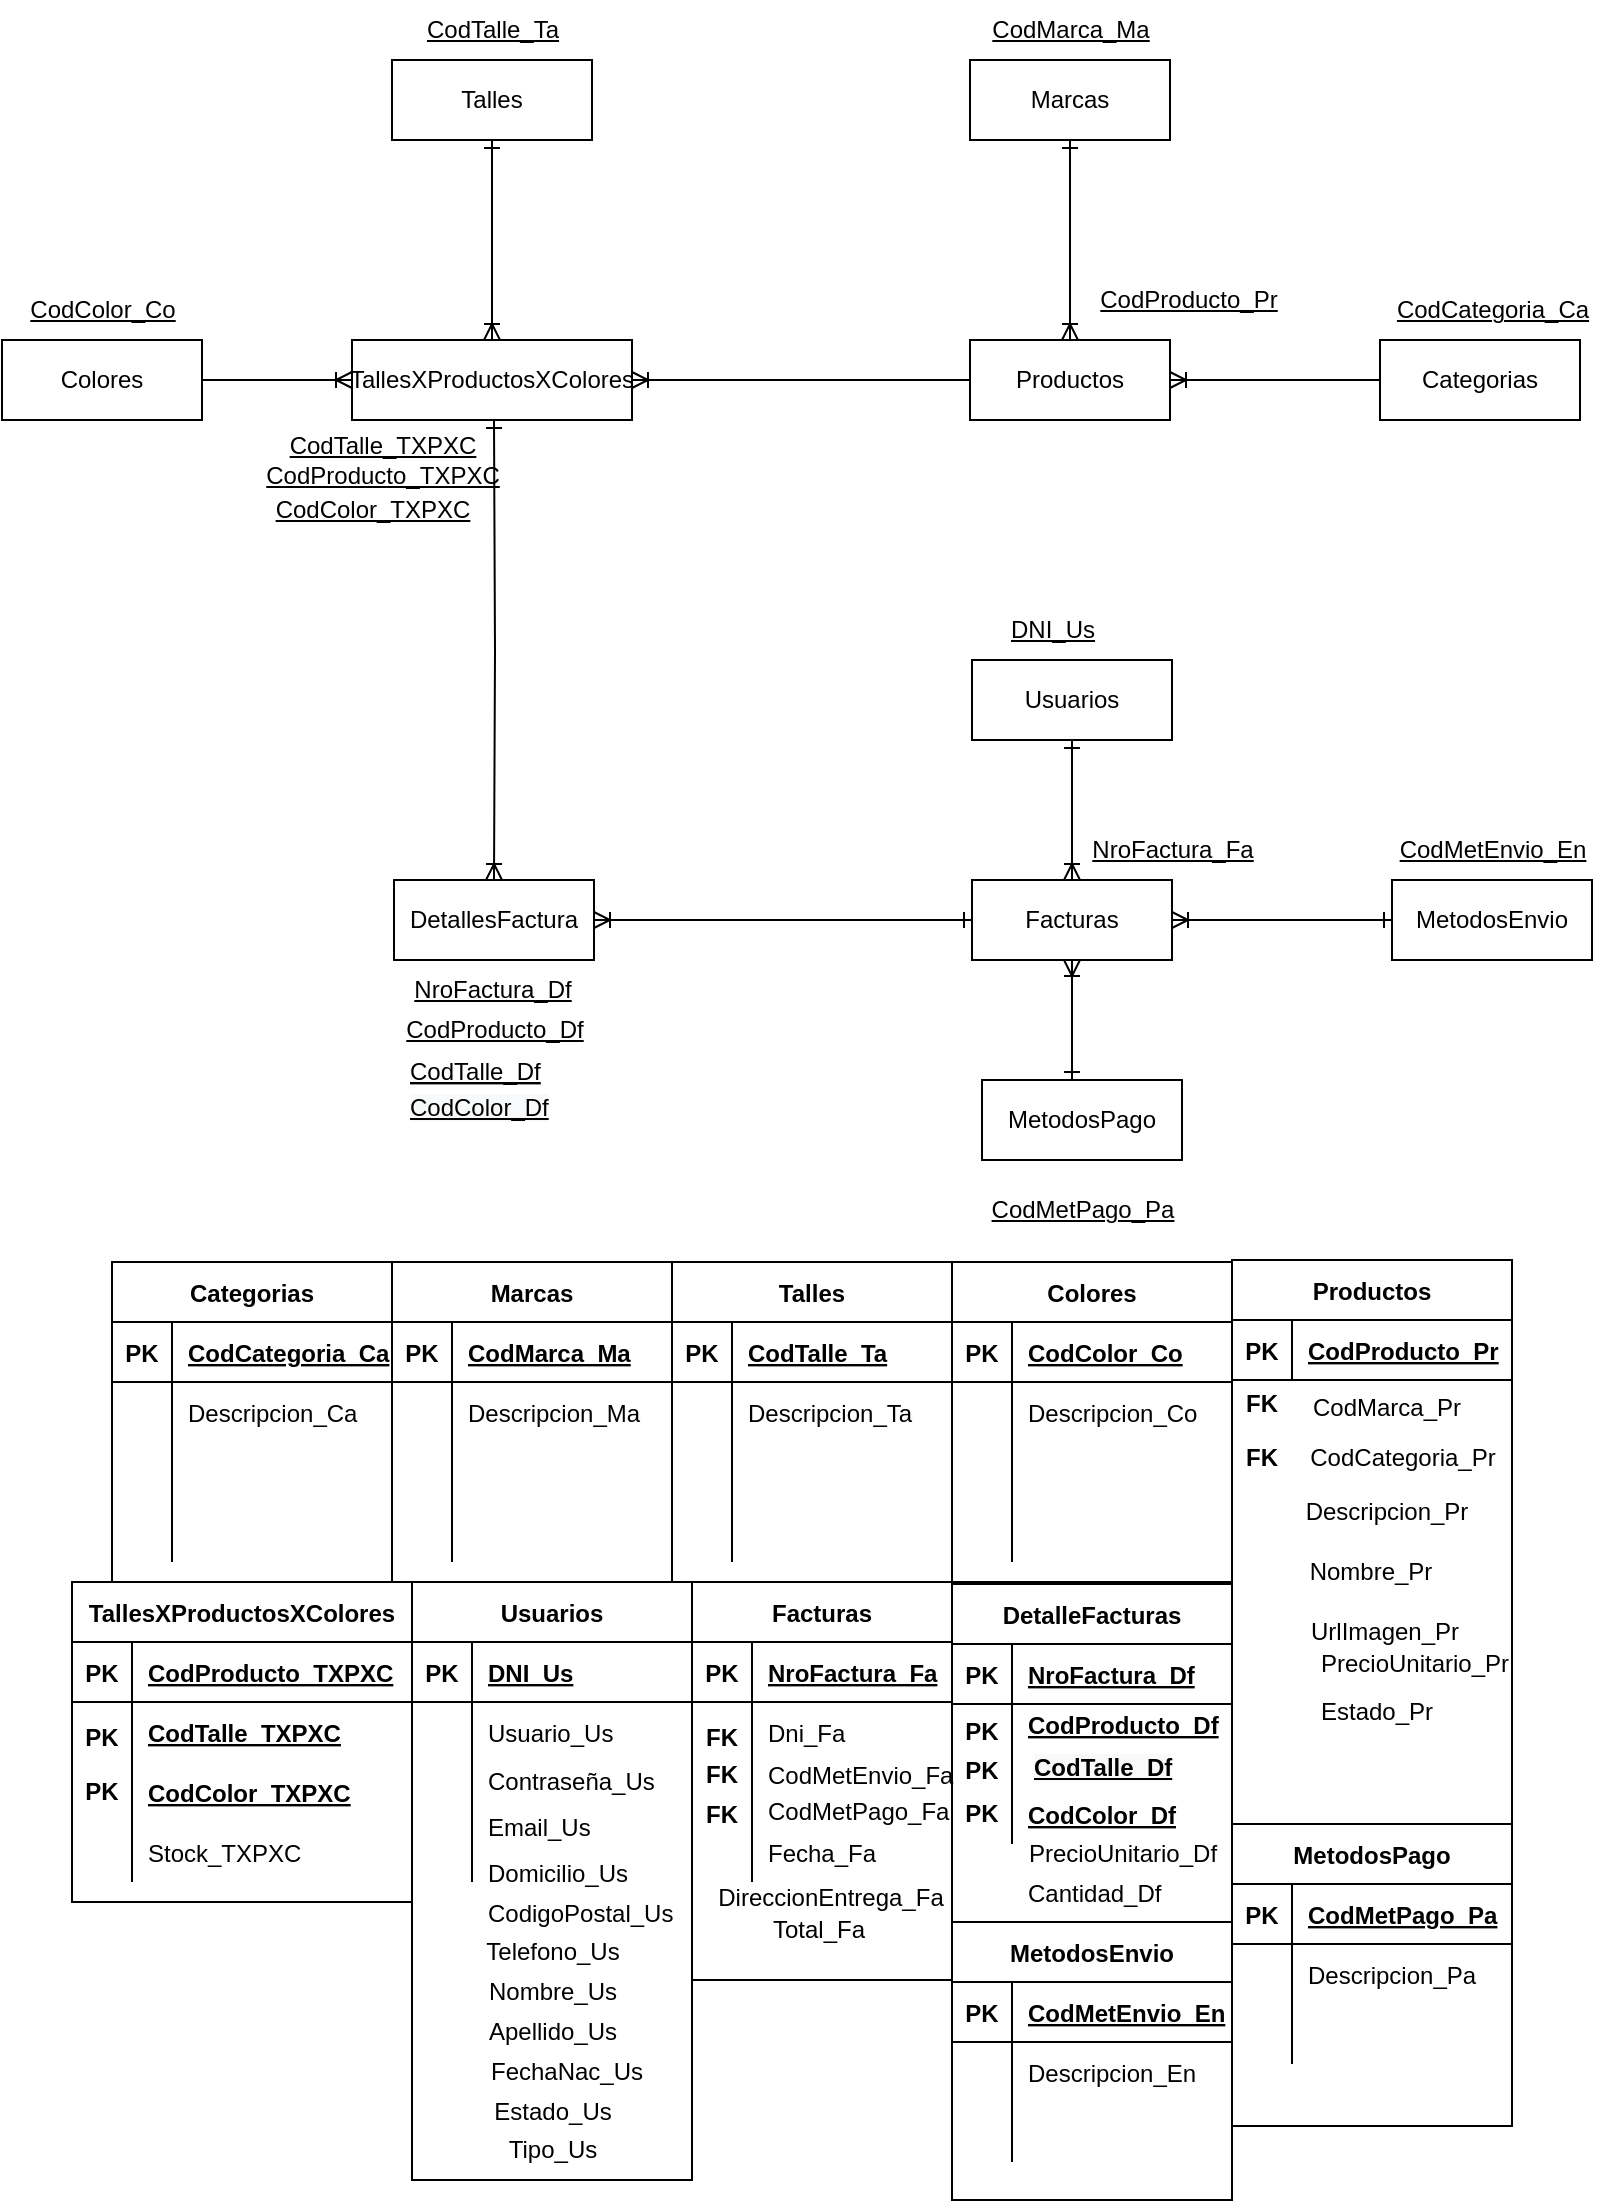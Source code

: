 <mxfile version="20.4.2" type="device"><diagram id="9aRw0olXNqKJL2-WnioE" name="Página-1"><mxGraphModel dx="1422" dy="705" grid="1" gridSize="10" guides="1" tooltips="1" connect="1" arrows="1" fold="1" page="1" pageScale="1" pageWidth="827" pageHeight="1169" math="0" shadow="0"><root><mxCell id="0"/><mxCell id="1" parent="0"/><mxCell id="9SaXYymPkDFzhNjMFDme-1" value="DetallesFactura" style="whiteSpace=wrap;html=1;align=center;" parent="1" vertex="1"><mxGeometry x="216" y="500" width="100" height="40" as="geometry"/></mxCell><mxCell id="9SaXYymPkDFzhNjMFDme-10" style="edgeStyle=orthogonalEdgeStyle;rounded=0;orthogonalLoop=1;jettySize=auto;html=1;entryX=0.5;entryY=0;entryDx=0;entryDy=0;startArrow=ERone;startFill=0;endArrow=ERoneToMany;endFill=0;" parent="1" target="9SaXYymPkDFzhNjMFDme-1" edge="1"><mxGeometry relative="1" as="geometry"><mxPoint x="266" y="270" as="sourcePoint"/></mxGeometry></mxCell><mxCell id="9SaXYymPkDFzhNjMFDme-9" style="edgeStyle=orthogonalEdgeStyle;rounded=0;orthogonalLoop=1;jettySize=auto;html=1;entryX=1;entryY=0.5;entryDx=0;entryDy=0;endArrow=ERoneToMany;endFill=0;startArrow=ERone;startFill=0;" parent="1" source="9SaXYymPkDFzhNjMFDme-4" target="9SaXYymPkDFzhNjMFDme-1" edge="1"><mxGeometry relative="1" as="geometry"/></mxCell><mxCell id="9SaXYymPkDFzhNjMFDme-4" value="Facturas" style="whiteSpace=wrap;html=1;align=center;" parent="1" vertex="1"><mxGeometry x="505" y="500" width="100" height="40" as="geometry"/></mxCell><mxCell id="9SaXYymPkDFzhNjMFDme-16" style="edgeStyle=orthogonalEdgeStyle;rounded=0;orthogonalLoop=1;jettySize=auto;html=1;startArrow=ERone;startFill=0;endArrow=ERoneToMany;endFill=0;" parent="1" source="9SaXYymPkDFzhNjMFDme-6" edge="1"><mxGeometry relative="1" as="geometry"><mxPoint x="555" y="540" as="targetPoint"/><Array as="points"><mxPoint x="555" y="540"/></Array></mxGeometry></mxCell><mxCell id="9SaXYymPkDFzhNjMFDme-6" value="MetodosPago" style="whiteSpace=wrap;html=1;align=center;" parent="1" vertex="1"><mxGeometry x="510" y="600" width="100" height="40" as="geometry"/></mxCell><mxCell id="9SaXYymPkDFzhNjMFDme-17" style="edgeStyle=orthogonalEdgeStyle;rounded=0;orthogonalLoop=1;jettySize=auto;html=1;entryX=1;entryY=0.5;entryDx=0;entryDy=0;startArrow=ERone;startFill=0;endArrow=ERoneToMany;endFill=0;" parent="1" source="9SaXYymPkDFzhNjMFDme-7" target="9SaXYymPkDFzhNjMFDme-4" edge="1"><mxGeometry relative="1" as="geometry"/></mxCell><mxCell id="9SaXYymPkDFzhNjMFDme-7" value="MetodosEnvio" style="whiteSpace=wrap;html=1;align=center;" parent="1" vertex="1"><mxGeometry x="715" y="500" width="100" height="40" as="geometry"/></mxCell><mxCell id="9SaXYymPkDFzhNjMFDme-15" style="edgeStyle=orthogonalEdgeStyle;rounded=0;orthogonalLoop=1;jettySize=auto;html=1;entryX=0.5;entryY=0;entryDx=0;entryDy=0;startArrow=ERone;startFill=0;endArrow=ERoneToMany;endFill=0;" parent="1" source="9SaXYymPkDFzhNjMFDme-14" target="9SaXYymPkDFzhNjMFDme-4" edge="1"><mxGeometry relative="1" as="geometry"/></mxCell><mxCell id="9SaXYymPkDFzhNjMFDme-14" value="Usuarios" style="whiteSpace=wrap;html=1;align=center;" parent="1" vertex="1"><mxGeometry x="505" y="390" width="100" height="40" as="geometry"/></mxCell><mxCell id="-INud8nP4RmJ8GlEk6pO-1" value="DNI_Us" style="text;html=1;align=center;verticalAlign=middle;resizable=0;points=[];autosize=1;strokeColor=none;fillColor=none;fontStyle=4" parent="1" vertex="1"><mxGeometry x="510" y="360" width="70" height="30" as="geometry"/></mxCell><mxCell id="-INud8nP4RmJ8GlEk6pO-7" value="CodMetEnvio_En" style="text;html=1;align=center;verticalAlign=middle;resizable=0;points=[];autosize=1;strokeColor=none;fillColor=none;fontStyle=4" parent="1" vertex="1"><mxGeometry x="705" y="470" width="120" height="30" as="geometry"/></mxCell><mxCell id="-INud8nP4RmJ8GlEk6pO-8" value="CodMetPago_Pa" style="text;html=1;align=center;verticalAlign=middle;resizable=0;points=[];autosize=1;strokeColor=none;fillColor=none;fontStyle=4" parent="1" vertex="1"><mxGeometry x="505" y="650" width="110" height="30" as="geometry"/></mxCell><mxCell id="-INud8nP4RmJ8GlEk6pO-10" value="NroFactura_Fa" style="text;html=1;align=center;verticalAlign=middle;resizable=0;points=[];autosize=1;strokeColor=none;fillColor=none;fontStyle=4" parent="1" vertex="1"><mxGeometry x="555" y="470" width="100" height="30" as="geometry"/></mxCell><mxCell id="-INud8nP4RmJ8GlEk6pO-11" value="CodProducto_Df" style="text;html=1;align=center;verticalAlign=middle;resizable=0;points=[];autosize=1;strokeColor=none;fillColor=none;fontStyle=4" parent="1" vertex="1"><mxGeometry x="211" y="560" width="110" height="30" as="geometry"/></mxCell><mxCell id="-INud8nP4RmJ8GlEk6pO-12" value="NroFactura_Df" style="text;html=1;align=center;verticalAlign=middle;resizable=0;points=[];autosize=1;strokeColor=none;fillColor=none;fontStyle=4" parent="1" vertex="1"><mxGeometry x="215" y="540" width="100" height="30" as="geometry"/></mxCell><mxCell id="Vg3kMTXnUyNZQT8pGpR8-16" style="edgeStyle=orthogonalEdgeStyle;rounded=0;orthogonalLoop=1;jettySize=auto;html=1;startArrow=ERone;startFill=0;endArrow=ERoneToMany;endFill=0;" parent="1" source="Vg3kMTXnUyNZQT8pGpR8-2" target="Vg3kMTXnUyNZQT8pGpR8-5" edge="1"><mxGeometry relative="1" as="geometry"/></mxCell><mxCell id="Vg3kMTXnUyNZQT8pGpR8-2" value="Talles" style="whiteSpace=wrap;html=1;align=center;" parent="1" vertex="1"><mxGeometry x="215" y="90" width="100" height="40" as="geometry"/></mxCell><mxCell id="Vg3kMTXnUyNZQT8pGpR8-5" value="TallesXProductosXColores" style="whiteSpace=wrap;html=1;align=center;" parent="1" vertex="1"><mxGeometry x="195" y="230" width="140" height="40" as="geometry"/></mxCell><mxCell id="9VzTPIwPsj8LScwlK-TA-13" style="edgeStyle=orthogonalEdgeStyle;rounded=0;orthogonalLoop=1;jettySize=auto;html=1;entryX=0;entryY=0.5;entryDx=0;entryDy=0;endArrow=ERoneToMany;endFill=0;" parent="1" source="Vg3kMTXnUyNZQT8pGpR8-6" target="Vg3kMTXnUyNZQT8pGpR8-5" edge="1"><mxGeometry relative="1" as="geometry"/></mxCell><mxCell id="Vg3kMTXnUyNZQT8pGpR8-6" value="Colores" style="whiteSpace=wrap;html=1;align=center;" parent="1" vertex="1"><mxGeometry x="20" y="230" width="100" height="40" as="geometry"/></mxCell><mxCell id="Vg3kMTXnUyNZQT8pGpR8-10" value="CodTalle_Ta" style="text;html=1;align=center;verticalAlign=middle;resizable=0;points=[];autosize=1;strokeColor=none;fillColor=none;fontStyle=4" parent="1" vertex="1"><mxGeometry x="220" y="60" width="90" height="30" as="geometry"/></mxCell><mxCell id="Vg3kMTXnUyNZQT8pGpR8-13" value="CodColor_Co" style="text;html=1;align=center;verticalAlign=middle;resizable=0;points=[];autosize=1;strokeColor=none;fillColor=none;fontStyle=4" parent="1" vertex="1"><mxGeometry x="20" y="200" width="100" height="30" as="geometry"/></mxCell><mxCell id="Vg3kMTXnUyNZQT8pGpR8-14" value="CodTalle_TXPXC&lt;br&gt;CodProducto_TXPXC" style="text;html=1;align=center;verticalAlign=middle;resizable=0;points=[];autosize=1;strokeColor=none;fillColor=none;fontStyle=4" parent="1" vertex="1"><mxGeometry x="140" y="270" width="140" height="40" as="geometry"/></mxCell><mxCell id="Vg3kMTXnUyNZQT8pGpR8-15" value="CodColor_TXPXC" style="text;html=1;align=center;verticalAlign=middle;resizable=0;points=[];autosize=1;strokeColor=none;fillColor=none;fontStyle=4" parent="1" vertex="1"><mxGeometry x="145" y="300" width="120" height="30" as="geometry"/></mxCell><mxCell id="Vg3kMTXnUyNZQT8pGpR8-17" value="Categorias" style="shape=table;startSize=30;container=1;collapsible=1;childLayout=tableLayout;fixedRows=1;rowLines=0;fontStyle=1;align=center;resizeLast=1;" parent="1" vertex="1"><mxGeometry x="75" y="691" width="140" height="160" as="geometry"/></mxCell><mxCell id="Vg3kMTXnUyNZQT8pGpR8-18" value="" style="shape=tableRow;horizontal=0;startSize=0;swimlaneHead=0;swimlaneBody=0;fillColor=none;collapsible=0;dropTarget=0;points=[[0,0.5],[1,0.5]];portConstraint=eastwest;top=0;left=0;right=0;bottom=1;" parent="Vg3kMTXnUyNZQT8pGpR8-17" vertex="1"><mxGeometry y="30" width="140" height="30" as="geometry"/></mxCell><mxCell id="Vg3kMTXnUyNZQT8pGpR8-19" value="PK" style="shape=partialRectangle;connectable=0;fillColor=none;top=0;left=0;bottom=0;right=0;fontStyle=1;overflow=hidden;" parent="Vg3kMTXnUyNZQT8pGpR8-18" vertex="1"><mxGeometry width="30" height="30" as="geometry"><mxRectangle width="30" height="30" as="alternateBounds"/></mxGeometry></mxCell><mxCell id="Vg3kMTXnUyNZQT8pGpR8-20" value="CodCategoria_Ca" style="shape=partialRectangle;connectable=0;fillColor=none;top=0;left=0;bottom=0;right=0;align=left;spacingLeft=6;fontStyle=5;overflow=hidden;" parent="Vg3kMTXnUyNZQT8pGpR8-18" vertex="1"><mxGeometry x="30" width="110" height="30" as="geometry"><mxRectangle width="110" height="30" as="alternateBounds"/></mxGeometry></mxCell><mxCell id="Vg3kMTXnUyNZQT8pGpR8-21" value="" style="shape=tableRow;horizontal=0;startSize=0;swimlaneHead=0;swimlaneBody=0;fillColor=none;collapsible=0;dropTarget=0;points=[[0,0.5],[1,0.5]];portConstraint=eastwest;top=0;left=0;right=0;bottom=0;" parent="Vg3kMTXnUyNZQT8pGpR8-17" vertex="1"><mxGeometry y="60" width="140" height="30" as="geometry"/></mxCell><mxCell id="Vg3kMTXnUyNZQT8pGpR8-22" value="" style="shape=partialRectangle;connectable=0;fillColor=none;top=0;left=0;bottom=0;right=0;editable=1;overflow=hidden;" parent="Vg3kMTXnUyNZQT8pGpR8-21" vertex="1"><mxGeometry width="30" height="30" as="geometry"><mxRectangle width="30" height="30" as="alternateBounds"/></mxGeometry></mxCell><mxCell id="Vg3kMTXnUyNZQT8pGpR8-23" value="Descripcion_Ca" style="shape=partialRectangle;connectable=0;fillColor=none;top=0;left=0;bottom=0;right=0;align=left;spacingLeft=6;overflow=hidden;" parent="Vg3kMTXnUyNZQT8pGpR8-21" vertex="1"><mxGeometry x="30" width="110" height="30" as="geometry"><mxRectangle width="110" height="30" as="alternateBounds"/></mxGeometry></mxCell><mxCell id="Vg3kMTXnUyNZQT8pGpR8-24" value="" style="shape=tableRow;horizontal=0;startSize=0;swimlaneHead=0;swimlaneBody=0;fillColor=none;collapsible=0;dropTarget=0;points=[[0,0.5],[1,0.5]];portConstraint=eastwest;top=0;left=0;right=0;bottom=0;" parent="Vg3kMTXnUyNZQT8pGpR8-17" vertex="1"><mxGeometry y="90" width="140" height="30" as="geometry"/></mxCell><mxCell id="Vg3kMTXnUyNZQT8pGpR8-25" value="" style="shape=partialRectangle;connectable=0;fillColor=none;top=0;left=0;bottom=0;right=0;editable=1;overflow=hidden;" parent="Vg3kMTXnUyNZQT8pGpR8-24" vertex="1"><mxGeometry width="30" height="30" as="geometry"><mxRectangle width="30" height="30" as="alternateBounds"/></mxGeometry></mxCell><mxCell id="Vg3kMTXnUyNZQT8pGpR8-26" value="" style="shape=partialRectangle;connectable=0;fillColor=none;top=0;left=0;bottom=0;right=0;align=left;spacingLeft=6;overflow=hidden;" parent="Vg3kMTXnUyNZQT8pGpR8-24" vertex="1"><mxGeometry x="30" width="110" height="30" as="geometry"><mxRectangle width="110" height="30" as="alternateBounds"/></mxGeometry></mxCell><mxCell id="Vg3kMTXnUyNZQT8pGpR8-27" value="" style="shape=tableRow;horizontal=0;startSize=0;swimlaneHead=0;swimlaneBody=0;fillColor=none;collapsible=0;dropTarget=0;points=[[0,0.5],[1,0.5]];portConstraint=eastwest;top=0;left=0;right=0;bottom=0;" parent="Vg3kMTXnUyNZQT8pGpR8-17" vertex="1"><mxGeometry y="120" width="140" height="30" as="geometry"/></mxCell><mxCell id="Vg3kMTXnUyNZQT8pGpR8-28" value="" style="shape=partialRectangle;connectable=0;fillColor=none;top=0;left=0;bottom=0;right=0;editable=1;overflow=hidden;" parent="Vg3kMTXnUyNZQT8pGpR8-27" vertex="1"><mxGeometry width="30" height="30" as="geometry"><mxRectangle width="30" height="30" as="alternateBounds"/></mxGeometry></mxCell><mxCell id="Vg3kMTXnUyNZQT8pGpR8-29" value="" style="shape=partialRectangle;connectable=0;fillColor=none;top=0;left=0;bottom=0;right=0;align=left;spacingLeft=6;overflow=hidden;" parent="Vg3kMTXnUyNZQT8pGpR8-27" vertex="1"><mxGeometry x="30" width="110" height="30" as="geometry"><mxRectangle width="110" height="30" as="alternateBounds"/></mxGeometry></mxCell><mxCell id="Vg3kMTXnUyNZQT8pGpR8-30" value="Marcas" style="shape=table;startSize=30;container=1;collapsible=1;childLayout=tableLayout;fixedRows=1;rowLines=0;fontStyle=1;align=center;resizeLast=1;" parent="1" vertex="1"><mxGeometry x="215" y="691" width="140" height="160" as="geometry"/></mxCell><mxCell id="Vg3kMTXnUyNZQT8pGpR8-31" value="" style="shape=tableRow;horizontal=0;startSize=0;swimlaneHead=0;swimlaneBody=0;fillColor=none;collapsible=0;dropTarget=0;points=[[0,0.5],[1,0.5]];portConstraint=eastwest;top=0;left=0;right=0;bottom=1;" parent="Vg3kMTXnUyNZQT8pGpR8-30" vertex="1"><mxGeometry y="30" width="140" height="30" as="geometry"/></mxCell><mxCell id="Vg3kMTXnUyNZQT8pGpR8-32" value="PK" style="shape=partialRectangle;connectable=0;fillColor=none;top=0;left=0;bottom=0;right=0;fontStyle=1;overflow=hidden;" parent="Vg3kMTXnUyNZQT8pGpR8-31" vertex="1"><mxGeometry width="30" height="30" as="geometry"><mxRectangle width="30" height="30" as="alternateBounds"/></mxGeometry></mxCell><mxCell id="Vg3kMTXnUyNZQT8pGpR8-33" value="CodMarca_Ma" style="shape=partialRectangle;connectable=0;fillColor=none;top=0;left=0;bottom=0;right=0;align=left;spacingLeft=6;fontStyle=5;overflow=hidden;" parent="Vg3kMTXnUyNZQT8pGpR8-31" vertex="1"><mxGeometry x="30" width="110" height="30" as="geometry"><mxRectangle width="110" height="30" as="alternateBounds"/></mxGeometry></mxCell><mxCell id="Vg3kMTXnUyNZQT8pGpR8-34" value="" style="shape=tableRow;horizontal=0;startSize=0;swimlaneHead=0;swimlaneBody=0;fillColor=none;collapsible=0;dropTarget=0;points=[[0,0.5],[1,0.5]];portConstraint=eastwest;top=0;left=0;right=0;bottom=0;" parent="Vg3kMTXnUyNZQT8pGpR8-30" vertex="1"><mxGeometry y="60" width="140" height="30" as="geometry"/></mxCell><mxCell id="Vg3kMTXnUyNZQT8pGpR8-35" value="" style="shape=partialRectangle;connectable=0;fillColor=none;top=0;left=0;bottom=0;right=0;editable=1;overflow=hidden;" parent="Vg3kMTXnUyNZQT8pGpR8-34" vertex="1"><mxGeometry width="30" height="30" as="geometry"><mxRectangle width="30" height="30" as="alternateBounds"/></mxGeometry></mxCell><mxCell id="Vg3kMTXnUyNZQT8pGpR8-36" value="Descripcion_Ma" style="shape=partialRectangle;connectable=0;fillColor=none;top=0;left=0;bottom=0;right=0;align=left;spacingLeft=6;overflow=hidden;" parent="Vg3kMTXnUyNZQT8pGpR8-34" vertex="1"><mxGeometry x="30" width="110" height="30" as="geometry"><mxRectangle width="110" height="30" as="alternateBounds"/></mxGeometry></mxCell><mxCell id="Vg3kMTXnUyNZQT8pGpR8-37" value="" style="shape=tableRow;horizontal=0;startSize=0;swimlaneHead=0;swimlaneBody=0;fillColor=none;collapsible=0;dropTarget=0;points=[[0,0.5],[1,0.5]];portConstraint=eastwest;top=0;left=0;right=0;bottom=0;" parent="Vg3kMTXnUyNZQT8pGpR8-30" vertex="1"><mxGeometry y="90" width="140" height="30" as="geometry"/></mxCell><mxCell id="Vg3kMTXnUyNZQT8pGpR8-38" value="" style="shape=partialRectangle;connectable=0;fillColor=none;top=0;left=0;bottom=0;right=0;editable=1;overflow=hidden;" parent="Vg3kMTXnUyNZQT8pGpR8-37" vertex="1"><mxGeometry width="30" height="30" as="geometry"><mxRectangle width="30" height="30" as="alternateBounds"/></mxGeometry></mxCell><mxCell id="Vg3kMTXnUyNZQT8pGpR8-39" value="" style="shape=partialRectangle;connectable=0;fillColor=none;top=0;left=0;bottom=0;right=0;align=left;spacingLeft=6;overflow=hidden;" parent="Vg3kMTXnUyNZQT8pGpR8-37" vertex="1"><mxGeometry x="30" width="110" height="30" as="geometry"><mxRectangle width="110" height="30" as="alternateBounds"/></mxGeometry></mxCell><mxCell id="Vg3kMTXnUyNZQT8pGpR8-40" value="" style="shape=tableRow;horizontal=0;startSize=0;swimlaneHead=0;swimlaneBody=0;fillColor=none;collapsible=0;dropTarget=0;points=[[0,0.5],[1,0.5]];portConstraint=eastwest;top=0;left=0;right=0;bottom=0;" parent="Vg3kMTXnUyNZQT8pGpR8-30" vertex="1"><mxGeometry y="120" width="140" height="30" as="geometry"/></mxCell><mxCell id="Vg3kMTXnUyNZQT8pGpR8-41" value="" style="shape=partialRectangle;connectable=0;fillColor=none;top=0;left=0;bottom=0;right=0;editable=1;overflow=hidden;" parent="Vg3kMTXnUyNZQT8pGpR8-40" vertex="1"><mxGeometry width="30" height="30" as="geometry"><mxRectangle width="30" height="30" as="alternateBounds"/></mxGeometry></mxCell><mxCell id="Vg3kMTXnUyNZQT8pGpR8-42" value="" style="shape=partialRectangle;connectable=0;fillColor=none;top=0;left=0;bottom=0;right=0;align=left;spacingLeft=6;overflow=hidden;" parent="Vg3kMTXnUyNZQT8pGpR8-40" vertex="1"><mxGeometry x="30" width="110" height="30" as="geometry"><mxRectangle width="110" height="30" as="alternateBounds"/></mxGeometry></mxCell><mxCell id="Vg3kMTXnUyNZQT8pGpR8-43" value="Productos" style="shape=table;startSize=30;container=1;collapsible=1;childLayout=tableLayout;fixedRows=1;rowLines=0;fontStyle=1;align=center;resizeLast=1;" parent="1" vertex="1"><mxGeometry x="635" y="690" width="140" height="282" as="geometry"/></mxCell><mxCell id="Vg3kMTXnUyNZQT8pGpR8-44" value="" style="shape=tableRow;horizontal=0;startSize=0;swimlaneHead=0;swimlaneBody=0;fillColor=none;collapsible=0;dropTarget=0;points=[[0,0.5],[1,0.5]];portConstraint=eastwest;top=0;left=0;right=0;bottom=1;" parent="Vg3kMTXnUyNZQT8pGpR8-43" vertex="1"><mxGeometry y="30" width="140" height="30" as="geometry"/></mxCell><mxCell id="Vg3kMTXnUyNZQT8pGpR8-45" value="PK" style="shape=partialRectangle;connectable=0;fillColor=none;top=0;left=0;bottom=0;right=0;fontStyle=1;overflow=hidden;" parent="Vg3kMTXnUyNZQT8pGpR8-44" vertex="1"><mxGeometry width="30" height="30" as="geometry"><mxRectangle width="30" height="30" as="alternateBounds"/></mxGeometry></mxCell><mxCell id="Vg3kMTXnUyNZQT8pGpR8-46" value="CodProducto_Pr" style="shape=partialRectangle;connectable=0;fillColor=none;top=0;left=0;bottom=0;right=0;align=left;spacingLeft=6;fontStyle=5;overflow=hidden;" parent="Vg3kMTXnUyNZQT8pGpR8-44" vertex="1"><mxGeometry x="30" width="110" height="30" as="geometry"><mxRectangle width="110" height="30" as="alternateBounds"/></mxGeometry></mxCell><mxCell id="Vg3kMTXnUyNZQT8pGpR8-56" value="Talles" style="shape=table;startSize=30;container=1;collapsible=1;childLayout=tableLayout;fixedRows=1;rowLines=0;fontStyle=1;align=center;resizeLast=1;" parent="1" vertex="1"><mxGeometry x="355" y="691" width="140" height="160" as="geometry"/></mxCell><mxCell id="Vg3kMTXnUyNZQT8pGpR8-57" value="" style="shape=tableRow;horizontal=0;startSize=0;swimlaneHead=0;swimlaneBody=0;fillColor=none;collapsible=0;dropTarget=0;points=[[0,0.5],[1,0.5]];portConstraint=eastwest;top=0;left=0;right=0;bottom=1;" parent="Vg3kMTXnUyNZQT8pGpR8-56" vertex="1"><mxGeometry y="30" width="140" height="30" as="geometry"/></mxCell><mxCell id="Vg3kMTXnUyNZQT8pGpR8-58" value="PK" style="shape=partialRectangle;connectable=0;fillColor=none;top=0;left=0;bottom=0;right=0;fontStyle=1;overflow=hidden;" parent="Vg3kMTXnUyNZQT8pGpR8-57" vertex="1"><mxGeometry width="30" height="30" as="geometry"><mxRectangle width="30" height="30" as="alternateBounds"/></mxGeometry></mxCell><mxCell id="Vg3kMTXnUyNZQT8pGpR8-59" value="CodTalle_Ta" style="shape=partialRectangle;connectable=0;fillColor=none;top=0;left=0;bottom=0;right=0;align=left;spacingLeft=6;fontStyle=5;overflow=hidden;" parent="Vg3kMTXnUyNZQT8pGpR8-57" vertex="1"><mxGeometry x="30" width="110" height="30" as="geometry"><mxRectangle width="110" height="30" as="alternateBounds"/></mxGeometry></mxCell><mxCell id="Vg3kMTXnUyNZQT8pGpR8-60" value="" style="shape=tableRow;horizontal=0;startSize=0;swimlaneHead=0;swimlaneBody=0;fillColor=none;collapsible=0;dropTarget=0;points=[[0,0.5],[1,0.5]];portConstraint=eastwest;top=0;left=0;right=0;bottom=0;" parent="Vg3kMTXnUyNZQT8pGpR8-56" vertex="1"><mxGeometry y="60" width="140" height="30" as="geometry"/></mxCell><mxCell id="Vg3kMTXnUyNZQT8pGpR8-61" value="" style="shape=partialRectangle;connectable=0;fillColor=none;top=0;left=0;bottom=0;right=0;editable=1;overflow=hidden;" parent="Vg3kMTXnUyNZQT8pGpR8-60" vertex="1"><mxGeometry width="30" height="30" as="geometry"><mxRectangle width="30" height="30" as="alternateBounds"/></mxGeometry></mxCell><mxCell id="Vg3kMTXnUyNZQT8pGpR8-62" value="Descripcion_Ta" style="shape=partialRectangle;connectable=0;fillColor=none;top=0;left=0;bottom=0;right=0;align=left;spacingLeft=6;overflow=hidden;" parent="Vg3kMTXnUyNZQT8pGpR8-60" vertex="1"><mxGeometry x="30" width="110" height="30" as="geometry"><mxRectangle width="110" height="30" as="alternateBounds"/></mxGeometry></mxCell><mxCell id="Vg3kMTXnUyNZQT8pGpR8-63" value="" style="shape=tableRow;horizontal=0;startSize=0;swimlaneHead=0;swimlaneBody=0;fillColor=none;collapsible=0;dropTarget=0;points=[[0,0.5],[1,0.5]];portConstraint=eastwest;top=0;left=0;right=0;bottom=0;" parent="Vg3kMTXnUyNZQT8pGpR8-56" vertex="1"><mxGeometry y="90" width="140" height="30" as="geometry"/></mxCell><mxCell id="Vg3kMTXnUyNZQT8pGpR8-64" value="" style="shape=partialRectangle;connectable=0;fillColor=none;top=0;left=0;bottom=0;right=0;editable=1;overflow=hidden;" parent="Vg3kMTXnUyNZQT8pGpR8-63" vertex="1"><mxGeometry width="30" height="30" as="geometry"><mxRectangle width="30" height="30" as="alternateBounds"/></mxGeometry></mxCell><mxCell id="Vg3kMTXnUyNZQT8pGpR8-65" value="" style="shape=partialRectangle;connectable=0;fillColor=none;top=0;left=0;bottom=0;right=0;align=left;spacingLeft=6;overflow=hidden;" parent="Vg3kMTXnUyNZQT8pGpR8-63" vertex="1"><mxGeometry x="30" width="110" height="30" as="geometry"><mxRectangle width="110" height="30" as="alternateBounds"/></mxGeometry></mxCell><mxCell id="Vg3kMTXnUyNZQT8pGpR8-66" value="" style="shape=tableRow;horizontal=0;startSize=0;swimlaneHead=0;swimlaneBody=0;fillColor=none;collapsible=0;dropTarget=0;points=[[0,0.5],[1,0.5]];portConstraint=eastwest;top=0;left=0;right=0;bottom=0;" parent="Vg3kMTXnUyNZQT8pGpR8-56" vertex="1"><mxGeometry y="120" width="140" height="30" as="geometry"/></mxCell><mxCell id="Vg3kMTXnUyNZQT8pGpR8-67" value="" style="shape=partialRectangle;connectable=0;fillColor=none;top=0;left=0;bottom=0;right=0;editable=1;overflow=hidden;" parent="Vg3kMTXnUyNZQT8pGpR8-66" vertex="1"><mxGeometry width="30" height="30" as="geometry"><mxRectangle width="30" height="30" as="alternateBounds"/></mxGeometry></mxCell><mxCell id="Vg3kMTXnUyNZQT8pGpR8-68" value="" style="shape=partialRectangle;connectable=0;fillColor=none;top=0;left=0;bottom=0;right=0;align=left;spacingLeft=6;overflow=hidden;" parent="Vg3kMTXnUyNZQT8pGpR8-66" vertex="1"><mxGeometry x="30" width="110" height="30" as="geometry"><mxRectangle width="110" height="30" as="alternateBounds"/></mxGeometry></mxCell><mxCell id="Vg3kMTXnUyNZQT8pGpR8-69" value="Colores" style="shape=table;startSize=30;container=1;collapsible=1;childLayout=tableLayout;fixedRows=1;rowLines=0;fontStyle=1;align=center;resizeLast=1;" parent="1" vertex="1"><mxGeometry x="495" y="691" width="140" height="160" as="geometry"/></mxCell><mxCell id="Vg3kMTXnUyNZQT8pGpR8-70" value="" style="shape=tableRow;horizontal=0;startSize=0;swimlaneHead=0;swimlaneBody=0;fillColor=none;collapsible=0;dropTarget=0;points=[[0,0.5],[1,0.5]];portConstraint=eastwest;top=0;left=0;right=0;bottom=1;" parent="Vg3kMTXnUyNZQT8pGpR8-69" vertex="1"><mxGeometry y="30" width="140" height="30" as="geometry"/></mxCell><mxCell id="Vg3kMTXnUyNZQT8pGpR8-71" value="PK" style="shape=partialRectangle;connectable=0;fillColor=none;top=0;left=0;bottom=0;right=0;fontStyle=1;overflow=hidden;" parent="Vg3kMTXnUyNZQT8pGpR8-70" vertex="1"><mxGeometry width="30" height="30" as="geometry"><mxRectangle width="30" height="30" as="alternateBounds"/></mxGeometry></mxCell><mxCell id="Vg3kMTXnUyNZQT8pGpR8-72" value="CodColor_Co" style="shape=partialRectangle;connectable=0;fillColor=none;top=0;left=0;bottom=0;right=0;align=left;spacingLeft=6;fontStyle=5;overflow=hidden;" parent="Vg3kMTXnUyNZQT8pGpR8-70" vertex="1"><mxGeometry x="30" width="110" height="30" as="geometry"><mxRectangle width="110" height="30" as="alternateBounds"/></mxGeometry></mxCell><mxCell id="Vg3kMTXnUyNZQT8pGpR8-73" value="" style="shape=tableRow;horizontal=0;startSize=0;swimlaneHead=0;swimlaneBody=0;fillColor=none;collapsible=0;dropTarget=0;points=[[0,0.5],[1,0.5]];portConstraint=eastwest;top=0;left=0;right=0;bottom=0;" parent="Vg3kMTXnUyNZQT8pGpR8-69" vertex="1"><mxGeometry y="60" width="140" height="30" as="geometry"/></mxCell><mxCell id="Vg3kMTXnUyNZQT8pGpR8-74" value="" style="shape=partialRectangle;connectable=0;fillColor=none;top=0;left=0;bottom=0;right=0;editable=1;overflow=hidden;" parent="Vg3kMTXnUyNZQT8pGpR8-73" vertex="1"><mxGeometry width="30" height="30" as="geometry"><mxRectangle width="30" height="30" as="alternateBounds"/></mxGeometry></mxCell><mxCell id="Vg3kMTXnUyNZQT8pGpR8-75" value="Descripcion_Co" style="shape=partialRectangle;connectable=0;fillColor=none;top=0;left=0;bottom=0;right=0;align=left;spacingLeft=6;overflow=hidden;" parent="Vg3kMTXnUyNZQT8pGpR8-73" vertex="1"><mxGeometry x="30" width="110" height="30" as="geometry"><mxRectangle width="110" height="30" as="alternateBounds"/></mxGeometry></mxCell><mxCell id="Vg3kMTXnUyNZQT8pGpR8-76" value="" style="shape=tableRow;horizontal=0;startSize=0;swimlaneHead=0;swimlaneBody=0;fillColor=none;collapsible=0;dropTarget=0;points=[[0,0.5],[1,0.5]];portConstraint=eastwest;top=0;left=0;right=0;bottom=0;" parent="Vg3kMTXnUyNZQT8pGpR8-69" vertex="1"><mxGeometry y="90" width="140" height="30" as="geometry"/></mxCell><mxCell id="Vg3kMTXnUyNZQT8pGpR8-77" value="" style="shape=partialRectangle;connectable=0;fillColor=none;top=0;left=0;bottom=0;right=0;editable=1;overflow=hidden;" parent="Vg3kMTXnUyNZQT8pGpR8-76" vertex="1"><mxGeometry width="30" height="30" as="geometry"><mxRectangle width="30" height="30" as="alternateBounds"/></mxGeometry></mxCell><mxCell id="Vg3kMTXnUyNZQT8pGpR8-78" value="" style="shape=partialRectangle;connectable=0;fillColor=none;top=0;left=0;bottom=0;right=0;align=left;spacingLeft=6;overflow=hidden;" parent="Vg3kMTXnUyNZQT8pGpR8-76" vertex="1"><mxGeometry x="30" width="110" height="30" as="geometry"><mxRectangle width="110" height="30" as="alternateBounds"/></mxGeometry></mxCell><mxCell id="Vg3kMTXnUyNZQT8pGpR8-79" value="" style="shape=tableRow;horizontal=0;startSize=0;swimlaneHead=0;swimlaneBody=0;fillColor=none;collapsible=0;dropTarget=0;points=[[0,0.5],[1,0.5]];portConstraint=eastwest;top=0;left=0;right=0;bottom=0;" parent="Vg3kMTXnUyNZQT8pGpR8-69" vertex="1"><mxGeometry y="120" width="140" height="30" as="geometry"/></mxCell><mxCell id="Vg3kMTXnUyNZQT8pGpR8-80" value="" style="shape=partialRectangle;connectable=0;fillColor=none;top=0;left=0;bottom=0;right=0;editable=1;overflow=hidden;" parent="Vg3kMTXnUyNZQT8pGpR8-79" vertex="1"><mxGeometry width="30" height="30" as="geometry"><mxRectangle width="30" height="30" as="alternateBounds"/></mxGeometry></mxCell><mxCell id="Vg3kMTXnUyNZQT8pGpR8-81" value="" style="shape=partialRectangle;connectable=0;fillColor=none;top=0;left=0;bottom=0;right=0;align=left;spacingLeft=6;overflow=hidden;" parent="Vg3kMTXnUyNZQT8pGpR8-79" vertex="1"><mxGeometry x="30" width="110" height="30" as="geometry"><mxRectangle width="110" height="30" as="alternateBounds"/></mxGeometry></mxCell><mxCell id="Vg3kMTXnUyNZQT8pGpR8-82" value="TallesXProductosXColores" style="shape=table;startSize=30;container=1;collapsible=1;childLayout=tableLayout;fixedRows=1;rowLines=0;fontStyle=1;align=center;resizeLast=1;" parent="1" vertex="1"><mxGeometry x="55" y="851" width="170" height="160" as="geometry"/></mxCell><mxCell id="Vg3kMTXnUyNZQT8pGpR8-83" value="" style="shape=tableRow;horizontal=0;startSize=0;swimlaneHead=0;swimlaneBody=0;fillColor=none;collapsible=0;dropTarget=0;points=[[0,0.5],[1,0.5]];portConstraint=eastwest;top=0;left=0;right=0;bottom=1;" parent="Vg3kMTXnUyNZQT8pGpR8-82" vertex="1"><mxGeometry y="30" width="170" height="30" as="geometry"/></mxCell><mxCell id="Vg3kMTXnUyNZQT8pGpR8-84" value="PK" style="shape=partialRectangle;connectable=0;fillColor=none;top=0;left=0;bottom=0;right=0;fontStyle=1;overflow=hidden;" parent="Vg3kMTXnUyNZQT8pGpR8-83" vertex="1"><mxGeometry width="30" height="30" as="geometry"><mxRectangle width="30" height="30" as="alternateBounds"/></mxGeometry></mxCell><mxCell id="Vg3kMTXnUyNZQT8pGpR8-85" value="CodProducto_TXPXC" style="shape=partialRectangle;connectable=0;fillColor=none;top=0;left=0;bottom=0;right=0;align=left;spacingLeft=6;fontStyle=5;overflow=hidden;" parent="Vg3kMTXnUyNZQT8pGpR8-83" vertex="1"><mxGeometry x="30" width="140" height="30" as="geometry"><mxRectangle width="140" height="30" as="alternateBounds"/></mxGeometry></mxCell><mxCell id="Vg3kMTXnUyNZQT8pGpR8-86" value="" style="shape=tableRow;horizontal=0;startSize=0;swimlaneHead=0;swimlaneBody=0;fillColor=none;collapsible=0;dropTarget=0;points=[[0,0.5],[1,0.5]];portConstraint=eastwest;top=0;left=0;right=0;bottom=0;" parent="Vg3kMTXnUyNZQT8pGpR8-82" vertex="1"><mxGeometry y="60" width="170" height="30" as="geometry"/></mxCell><mxCell id="Vg3kMTXnUyNZQT8pGpR8-87" value="" style="shape=partialRectangle;connectable=0;fillColor=none;top=0;left=0;bottom=0;right=0;editable=1;overflow=hidden;" parent="Vg3kMTXnUyNZQT8pGpR8-86" vertex="1"><mxGeometry width="30" height="30" as="geometry"><mxRectangle width="30" height="30" as="alternateBounds"/></mxGeometry></mxCell><mxCell id="Vg3kMTXnUyNZQT8pGpR8-88" value="CodTalle_TXPXC" style="shape=partialRectangle;connectable=0;fillColor=none;top=0;left=0;bottom=0;right=0;align=left;spacingLeft=6;overflow=hidden;fontStyle=5" parent="Vg3kMTXnUyNZQT8pGpR8-86" vertex="1"><mxGeometry x="30" width="140" height="30" as="geometry"><mxRectangle width="140" height="30" as="alternateBounds"/></mxGeometry></mxCell><mxCell id="Vg3kMTXnUyNZQT8pGpR8-89" value="" style="shape=tableRow;horizontal=0;startSize=0;swimlaneHead=0;swimlaneBody=0;fillColor=none;collapsible=0;dropTarget=0;points=[[0,0.5],[1,0.5]];portConstraint=eastwest;top=0;left=0;right=0;bottom=0;" parent="Vg3kMTXnUyNZQT8pGpR8-82" vertex="1"><mxGeometry y="90" width="170" height="30" as="geometry"/></mxCell><mxCell id="Vg3kMTXnUyNZQT8pGpR8-90" value="" style="shape=partialRectangle;connectable=0;fillColor=none;top=0;left=0;bottom=0;right=0;editable=1;overflow=hidden;" parent="Vg3kMTXnUyNZQT8pGpR8-89" vertex="1"><mxGeometry width="30" height="30" as="geometry"><mxRectangle width="30" height="30" as="alternateBounds"/></mxGeometry></mxCell><mxCell id="Vg3kMTXnUyNZQT8pGpR8-91" value="CodColor_TXPXC" style="shape=partialRectangle;connectable=0;fillColor=none;top=0;left=0;bottom=0;right=0;align=left;spacingLeft=6;overflow=hidden;fontStyle=5" parent="Vg3kMTXnUyNZQT8pGpR8-89" vertex="1"><mxGeometry x="30" width="140" height="30" as="geometry"><mxRectangle width="140" height="30" as="alternateBounds"/></mxGeometry></mxCell><mxCell id="Vg3kMTXnUyNZQT8pGpR8-92" value="" style="shape=tableRow;horizontal=0;startSize=0;swimlaneHead=0;swimlaneBody=0;fillColor=none;collapsible=0;dropTarget=0;points=[[0,0.5],[1,0.5]];portConstraint=eastwest;top=0;left=0;right=0;bottom=0;" parent="Vg3kMTXnUyNZQT8pGpR8-82" vertex="1"><mxGeometry y="120" width="170" height="30" as="geometry"/></mxCell><mxCell id="Vg3kMTXnUyNZQT8pGpR8-93" value="" style="shape=partialRectangle;connectable=0;fillColor=none;top=0;left=0;bottom=0;right=0;editable=1;overflow=hidden;" parent="Vg3kMTXnUyNZQT8pGpR8-92" vertex="1"><mxGeometry width="30" height="30" as="geometry"><mxRectangle width="30" height="30" as="alternateBounds"/></mxGeometry></mxCell><mxCell id="Vg3kMTXnUyNZQT8pGpR8-94" value="Stock_TXPXC" style="shape=partialRectangle;connectable=0;fillColor=none;top=0;left=0;bottom=0;right=0;align=left;spacingLeft=6;overflow=hidden;" parent="Vg3kMTXnUyNZQT8pGpR8-92" vertex="1"><mxGeometry x="30" width="140" height="30" as="geometry"><mxRectangle width="140" height="30" as="alternateBounds"/></mxGeometry></mxCell><mxCell id="Vg3kMTXnUyNZQT8pGpR8-95" value="Usuarios" style="shape=table;startSize=30;container=1;collapsible=1;childLayout=tableLayout;fixedRows=1;rowLines=0;fontStyle=1;align=center;resizeLast=1;" parent="1" vertex="1"><mxGeometry x="225" y="851" width="140" height="299" as="geometry"><mxRectangle x="150" y="850" width="90" height="30" as="alternateBounds"/></mxGeometry></mxCell><mxCell id="Vg3kMTXnUyNZQT8pGpR8-96" value="" style="shape=tableRow;horizontal=0;startSize=0;swimlaneHead=0;swimlaneBody=0;fillColor=none;collapsible=0;dropTarget=0;points=[[0,0.5],[1,0.5]];portConstraint=eastwest;top=0;left=0;right=0;bottom=1;" parent="Vg3kMTXnUyNZQT8pGpR8-95" vertex="1"><mxGeometry y="30" width="140" height="30" as="geometry"/></mxCell><mxCell id="Vg3kMTXnUyNZQT8pGpR8-97" value="PK" style="shape=partialRectangle;connectable=0;fillColor=none;top=0;left=0;bottom=0;right=0;fontStyle=1;overflow=hidden;" parent="Vg3kMTXnUyNZQT8pGpR8-96" vertex="1"><mxGeometry width="30" height="30" as="geometry"><mxRectangle width="30" height="30" as="alternateBounds"/></mxGeometry></mxCell><mxCell id="Vg3kMTXnUyNZQT8pGpR8-98" value="DNI_Us" style="shape=partialRectangle;connectable=0;fillColor=none;top=0;left=0;bottom=0;right=0;align=left;spacingLeft=6;fontStyle=5;overflow=hidden;" parent="Vg3kMTXnUyNZQT8pGpR8-96" vertex="1"><mxGeometry x="30" width="110" height="30" as="geometry"><mxRectangle width="110" height="30" as="alternateBounds"/></mxGeometry></mxCell><mxCell id="Vg3kMTXnUyNZQT8pGpR8-99" value="" style="shape=tableRow;horizontal=0;startSize=0;swimlaneHead=0;swimlaneBody=0;fillColor=none;collapsible=0;dropTarget=0;points=[[0,0.5],[1,0.5]];portConstraint=eastwest;top=0;left=0;right=0;bottom=0;" parent="Vg3kMTXnUyNZQT8pGpR8-95" vertex="1"><mxGeometry y="60" width="140" height="30" as="geometry"/></mxCell><mxCell id="Vg3kMTXnUyNZQT8pGpR8-100" value="" style="shape=partialRectangle;connectable=0;fillColor=none;top=0;left=0;bottom=0;right=0;editable=1;overflow=hidden;" parent="Vg3kMTXnUyNZQT8pGpR8-99" vertex="1"><mxGeometry width="30" height="30" as="geometry"><mxRectangle width="30" height="30" as="alternateBounds"/></mxGeometry></mxCell><mxCell id="Vg3kMTXnUyNZQT8pGpR8-101" value="Usuario_Us" style="shape=partialRectangle;connectable=0;fillColor=none;top=0;left=0;bottom=0;right=0;align=left;spacingLeft=6;overflow=hidden;" parent="Vg3kMTXnUyNZQT8pGpR8-99" vertex="1"><mxGeometry x="30" width="110" height="30" as="geometry"><mxRectangle width="110" height="30" as="alternateBounds"/></mxGeometry></mxCell><mxCell id="Vg3kMTXnUyNZQT8pGpR8-102" value="" style="shape=tableRow;horizontal=0;startSize=0;swimlaneHead=0;swimlaneBody=0;fillColor=none;collapsible=0;dropTarget=0;points=[[0,0.5],[1,0.5]];portConstraint=eastwest;top=0;left=0;right=0;bottom=0;" parent="Vg3kMTXnUyNZQT8pGpR8-95" vertex="1"><mxGeometry y="90" width="140" height="30" as="geometry"/></mxCell><mxCell id="Vg3kMTXnUyNZQT8pGpR8-103" value="" style="shape=partialRectangle;connectable=0;fillColor=none;top=0;left=0;bottom=0;right=0;editable=1;overflow=hidden;" parent="Vg3kMTXnUyNZQT8pGpR8-102" vertex="1"><mxGeometry width="30" height="30" as="geometry"><mxRectangle width="30" height="30" as="alternateBounds"/></mxGeometry></mxCell><mxCell id="Vg3kMTXnUyNZQT8pGpR8-104" value="" style="shape=partialRectangle;connectable=0;fillColor=none;top=0;left=0;bottom=0;right=0;align=left;spacingLeft=6;overflow=hidden;" parent="Vg3kMTXnUyNZQT8pGpR8-102" vertex="1"><mxGeometry x="30" width="110" height="30" as="geometry"><mxRectangle width="110" height="30" as="alternateBounds"/></mxGeometry></mxCell><mxCell id="Vg3kMTXnUyNZQT8pGpR8-105" value="" style="shape=tableRow;horizontal=0;startSize=0;swimlaneHead=0;swimlaneBody=0;fillColor=none;collapsible=0;dropTarget=0;points=[[0,0.5],[1,0.5]];portConstraint=eastwest;top=0;left=0;right=0;bottom=0;" parent="Vg3kMTXnUyNZQT8pGpR8-95" vertex="1"><mxGeometry y="120" width="140" height="30" as="geometry"/></mxCell><mxCell id="Vg3kMTXnUyNZQT8pGpR8-106" value="" style="shape=partialRectangle;connectable=0;fillColor=none;top=0;left=0;bottom=0;right=0;editable=1;overflow=hidden;" parent="Vg3kMTXnUyNZQT8pGpR8-105" vertex="1"><mxGeometry width="30" height="30" as="geometry"><mxRectangle width="30" height="30" as="alternateBounds"/></mxGeometry></mxCell><mxCell id="Vg3kMTXnUyNZQT8pGpR8-107" value="" style="shape=partialRectangle;connectable=0;fillColor=none;top=0;left=0;bottom=0;right=0;align=left;spacingLeft=6;overflow=hidden;" parent="Vg3kMTXnUyNZQT8pGpR8-105" vertex="1"><mxGeometry x="30" width="110" height="30" as="geometry"><mxRectangle width="110" height="30" as="alternateBounds"/></mxGeometry></mxCell><mxCell id="Vg3kMTXnUyNZQT8pGpR8-108" value="FK" style="shape=partialRectangle;connectable=0;fillColor=none;top=0;left=0;bottom=0;right=0;fontStyle=1;overflow=hidden;" parent="1" vertex="1"><mxGeometry x="635" y="746" width="30" height="30" as="geometry"><mxRectangle width="30" height="30" as="alternateBounds"/></mxGeometry></mxCell><mxCell id="Vg3kMTXnUyNZQT8pGpR8-109" value="FK" style="shape=partialRectangle;connectable=0;fillColor=none;top=0;left=0;bottom=0;right=0;fontStyle=1;overflow=hidden;" parent="1" vertex="1"><mxGeometry x="635" y="773" width="30" height="30" as="geometry"><mxRectangle width="30" height="30" as="alternateBounds"/></mxGeometry></mxCell><mxCell id="Vg3kMTXnUyNZQT8pGpR8-110" value="Contraseña_Us" style="shape=partialRectangle;connectable=0;fillColor=none;top=0;left=0;bottom=0;right=0;align=left;spacingLeft=6;overflow=hidden;" parent="1" vertex="1"><mxGeometry x="255" y="935" width="110" height="30" as="geometry"><mxRectangle width="110" height="30" as="alternateBounds"/></mxGeometry></mxCell><mxCell id="Vg3kMTXnUyNZQT8pGpR8-111" value="Email_Us" style="shape=partialRectangle;connectable=0;fillColor=none;top=0;left=0;bottom=0;right=0;align=left;spacingLeft=6;overflow=hidden;" parent="1" vertex="1"><mxGeometry x="255" y="958" width="110" height="30" as="geometry"><mxRectangle width="110" height="30" as="alternateBounds"/></mxGeometry></mxCell><mxCell id="Vg3kMTXnUyNZQT8pGpR8-112" value="Domicilio_Us" style="shape=partialRectangle;connectable=0;fillColor=none;top=0;left=0;bottom=0;right=0;align=left;spacingLeft=6;overflow=hidden;" parent="1" vertex="1"><mxGeometry x="255" y="981" width="110" height="30" as="geometry"><mxRectangle width="110" height="30" as="alternateBounds"/></mxGeometry></mxCell><mxCell id="Vg3kMTXnUyNZQT8pGpR8-113" value="CodigoPostal_Us" style="shape=partialRectangle;connectable=0;fillColor=none;top=0;left=0;bottom=0;right=0;align=left;spacingLeft=6;overflow=hidden;" parent="1" vertex="1"><mxGeometry x="255" y="1001" width="110" height="30" as="geometry"><mxRectangle width="110" height="30" as="alternateBounds"/></mxGeometry></mxCell><mxCell id="Vg3kMTXnUyNZQT8pGpR8-114" value="Telefono_Us" style="text;html=1;align=center;verticalAlign=middle;resizable=0;points=[];autosize=1;strokeColor=none;fillColor=none;" parent="1" vertex="1"><mxGeometry x="250" y="1021" width="90" height="30" as="geometry"/></mxCell><mxCell id="Vg3kMTXnUyNZQT8pGpR8-116" value="Nombre_Us" style="text;html=1;align=center;verticalAlign=middle;resizable=0;points=[];autosize=1;strokeColor=none;fillColor=none;" parent="1" vertex="1"><mxGeometry x="250" y="1041" width="90" height="30" as="geometry"/></mxCell><mxCell id="Vg3kMTXnUyNZQT8pGpR8-117" value="Apellido_Us" style="text;html=1;align=center;verticalAlign=middle;resizable=0;points=[];autosize=1;strokeColor=none;fillColor=none;" parent="1" vertex="1"><mxGeometry x="250" y="1061" width="90" height="30" as="geometry"/></mxCell><mxCell id="Vg3kMTXnUyNZQT8pGpR8-118" value="FechaNac_Us" style="text;html=1;align=center;verticalAlign=middle;resizable=0;points=[];autosize=1;strokeColor=none;fillColor=none;" parent="1" vertex="1"><mxGeometry x="252" y="1081" width="100" height="30" as="geometry"/></mxCell><mxCell id="Vg3kMTXnUyNZQT8pGpR8-119" value="Estado_Us" style="text;html=1;align=center;verticalAlign=middle;resizable=0;points=[];autosize=1;strokeColor=none;fillColor=none;" parent="1" vertex="1"><mxGeometry x="255" y="1101" width="80" height="30" as="geometry"/></mxCell><mxCell id="Vg3kMTXnUyNZQT8pGpR8-120" value="Facturas" style="shape=table;startSize=30;container=1;collapsible=1;childLayout=tableLayout;fixedRows=1;rowLines=0;fontStyle=1;align=center;resizeLast=1;" parent="1" vertex="1"><mxGeometry x="365" y="851" width="130" height="199" as="geometry"><mxRectangle x="290" y="850" width="90" height="30" as="alternateBounds"/></mxGeometry></mxCell><mxCell id="Vg3kMTXnUyNZQT8pGpR8-121" value="" style="shape=tableRow;horizontal=0;startSize=0;swimlaneHead=0;swimlaneBody=0;fillColor=none;collapsible=0;dropTarget=0;points=[[0,0.5],[1,0.5]];portConstraint=eastwest;top=0;left=0;right=0;bottom=1;" parent="Vg3kMTXnUyNZQT8pGpR8-120" vertex="1"><mxGeometry y="30" width="130" height="30" as="geometry"/></mxCell><mxCell id="Vg3kMTXnUyNZQT8pGpR8-122" value="PK" style="shape=partialRectangle;connectable=0;fillColor=none;top=0;left=0;bottom=0;right=0;fontStyle=1;overflow=hidden;" parent="Vg3kMTXnUyNZQT8pGpR8-121" vertex="1"><mxGeometry width="30" height="30" as="geometry"><mxRectangle width="30" height="30" as="alternateBounds"/></mxGeometry></mxCell><mxCell id="Vg3kMTXnUyNZQT8pGpR8-123" value="NroFactura_Fa" style="shape=partialRectangle;connectable=0;fillColor=none;top=0;left=0;bottom=0;right=0;align=left;spacingLeft=6;fontStyle=5;overflow=hidden;" parent="Vg3kMTXnUyNZQT8pGpR8-121" vertex="1"><mxGeometry x="30" width="100" height="30" as="geometry"><mxRectangle width="100" height="30" as="alternateBounds"/></mxGeometry></mxCell><mxCell id="Vg3kMTXnUyNZQT8pGpR8-124" value="" style="shape=tableRow;horizontal=0;startSize=0;swimlaneHead=0;swimlaneBody=0;fillColor=none;collapsible=0;dropTarget=0;points=[[0,0.5],[1,0.5]];portConstraint=eastwest;top=0;left=0;right=0;bottom=0;" parent="Vg3kMTXnUyNZQT8pGpR8-120" vertex="1"><mxGeometry y="60" width="130" height="30" as="geometry"/></mxCell><mxCell id="Vg3kMTXnUyNZQT8pGpR8-125" value="" style="shape=partialRectangle;connectable=0;fillColor=none;top=0;left=0;bottom=0;right=0;editable=1;overflow=hidden;" parent="Vg3kMTXnUyNZQT8pGpR8-124" vertex="1"><mxGeometry width="30" height="30" as="geometry"><mxRectangle width="30" height="30" as="alternateBounds"/></mxGeometry></mxCell><mxCell id="Vg3kMTXnUyNZQT8pGpR8-126" value="Dni_Fa" style="shape=partialRectangle;connectable=0;fillColor=none;top=0;left=0;bottom=0;right=0;align=left;spacingLeft=6;overflow=hidden;" parent="Vg3kMTXnUyNZQT8pGpR8-124" vertex="1"><mxGeometry x="30" width="100" height="30" as="geometry"><mxRectangle width="100" height="30" as="alternateBounds"/></mxGeometry></mxCell><mxCell id="Vg3kMTXnUyNZQT8pGpR8-127" value="" style="shape=tableRow;horizontal=0;startSize=0;swimlaneHead=0;swimlaneBody=0;fillColor=none;collapsible=0;dropTarget=0;points=[[0,0.5],[1,0.5]];portConstraint=eastwest;top=0;left=0;right=0;bottom=0;" parent="Vg3kMTXnUyNZQT8pGpR8-120" vertex="1"><mxGeometry y="90" width="130" height="30" as="geometry"/></mxCell><mxCell id="Vg3kMTXnUyNZQT8pGpR8-128" value="" style="shape=partialRectangle;connectable=0;fillColor=none;top=0;left=0;bottom=0;right=0;editable=1;overflow=hidden;" parent="Vg3kMTXnUyNZQT8pGpR8-127" vertex="1"><mxGeometry width="30" height="30" as="geometry"><mxRectangle width="30" height="30" as="alternateBounds"/></mxGeometry></mxCell><mxCell id="Vg3kMTXnUyNZQT8pGpR8-129" value="" style="shape=partialRectangle;connectable=0;fillColor=none;top=0;left=0;bottom=0;right=0;align=left;spacingLeft=6;overflow=hidden;" parent="Vg3kMTXnUyNZQT8pGpR8-127" vertex="1"><mxGeometry x="30" width="100" height="30" as="geometry"><mxRectangle width="100" height="30" as="alternateBounds"/></mxGeometry></mxCell><mxCell id="Vg3kMTXnUyNZQT8pGpR8-130" value="" style="shape=tableRow;horizontal=0;startSize=0;swimlaneHead=0;swimlaneBody=0;fillColor=none;collapsible=0;dropTarget=0;points=[[0,0.5],[1,0.5]];portConstraint=eastwest;top=0;left=0;right=0;bottom=0;" parent="Vg3kMTXnUyNZQT8pGpR8-120" vertex="1"><mxGeometry y="120" width="130" height="30" as="geometry"/></mxCell><mxCell id="Vg3kMTXnUyNZQT8pGpR8-131" value="" style="shape=partialRectangle;connectable=0;fillColor=none;top=0;left=0;bottom=0;right=0;editable=1;overflow=hidden;" parent="Vg3kMTXnUyNZQT8pGpR8-130" vertex="1"><mxGeometry width="30" height="30" as="geometry"><mxRectangle width="30" height="30" as="alternateBounds"/></mxGeometry></mxCell><mxCell id="Vg3kMTXnUyNZQT8pGpR8-132" value="Fecha_Fa" style="shape=partialRectangle;connectable=0;fillColor=none;top=0;left=0;bottom=0;right=0;align=left;spacingLeft=6;overflow=hidden;" parent="Vg3kMTXnUyNZQT8pGpR8-130" vertex="1"><mxGeometry x="30" width="100" height="30" as="geometry"><mxRectangle width="100" height="30" as="alternateBounds"/></mxGeometry></mxCell><mxCell id="Vg3kMTXnUyNZQT8pGpR8-133" value="PK" style="shape=partialRectangle;connectable=0;fillColor=none;top=0;left=0;bottom=0;right=0;fontStyle=1;overflow=hidden;" parent="1" vertex="1"><mxGeometry x="55" y="913" width="30" height="30" as="geometry"><mxRectangle width="30" height="30" as="alternateBounds"/></mxGeometry></mxCell><mxCell id="Vg3kMTXnUyNZQT8pGpR8-134" value="PK" style="shape=partialRectangle;connectable=0;fillColor=none;top=0;left=0;bottom=0;right=0;fontStyle=1;overflow=hidden;" parent="1" vertex="1"><mxGeometry x="55" y="940" width="30" height="30" as="geometry"><mxRectangle width="30" height="30" as="alternateBounds"/></mxGeometry></mxCell><mxCell id="Vg3kMTXnUyNZQT8pGpR8-136" value="&lt;span style=&quot;text-align: left;&quot;&gt;CodMarca_Pr&lt;/span&gt;" style="text;html=1;align=center;verticalAlign=middle;resizable=0;points=[];autosize=1;strokeColor=none;fillColor=none;" parent="1" vertex="1"><mxGeometry x="662" y="749" width="100" height="30" as="geometry"/></mxCell><mxCell id="Vg3kMTXnUyNZQT8pGpR8-137" value="&lt;span style=&quot;text-align: left;&quot;&gt;CodCategoria_Pr&lt;/span&gt;" style="text;html=1;align=center;verticalAlign=middle;resizable=0;points=[];autosize=1;strokeColor=none;fillColor=none;" parent="1" vertex="1"><mxGeometry x="660" y="774" width="120" height="30" as="geometry"/></mxCell><mxCell id="Vg3kMTXnUyNZQT8pGpR8-138" value="&lt;span style=&quot;text-align: left;&quot;&gt;Descripcion_Pr&lt;/span&gt;" style="text;html=1;align=center;verticalAlign=middle;resizable=0;points=[];autosize=1;strokeColor=none;fillColor=none;" parent="1" vertex="1"><mxGeometry x="662" y="801" width="100" height="30" as="geometry"/></mxCell><mxCell id="Vg3kMTXnUyNZQT8pGpR8-139" value="&lt;div style=&quot;text-align: left;&quot;&gt;&lt;span style=&quot;background-color: initial;&quot;&gt;Nombre_Pr&lt;/span&gt;&lt;/div&gt;" style="text;html=1;align=center;verticalAlign=middle;resizable=0;points=[];autosize=1;strokeColor=none;fillColor=none;" parent="1" vertex="1"><mxGeometry x="664" y="831" width="80" height="30" as="geometry"/></mxCell><mxCell id="Vg3kMTXnUyNZQT8pGpR8-140" value="UrlImagen_Pr" style="text;html=1;align=center;verticalAlign=middle;resizable=0;points=[];autosize=1;strokeColor=none;fillColor=none;" parent="1" vertex="1"><mxGeometry x="661" y="861" width="100" height="30" as="geometry"/></mxCell><mxCell id="Vg3kMTXnUyNZQT8pGpR8-141" value="PrecioUnitario_Pr" style="text;html=1;align=center;verticalAlign=middle;resizable=0;points=[];autosize=1;strokeColor=none;fillColor=none;" parent="1" vertex="1"><mxGeometry x="666" y="877" width="120" height="30" as="geometry"/></mxCell><mxCell id="Vg3kMTXnUyNZQT8pGpR8-142" value="Estado_Pr" style="text;html=1;align=center;verticalAlign=middle;resizable=0;points=[];autosize=1;strokeColor=none;fillColor=none;" parent="1" vertex="1"><mxGeometry x="667" y="901" width="80" height="30" as="geometry"/></mxCell><mxCell id="Vg3kMTXnUyNZQT8pGpR8-145" value="DetalleFacturas" style="shape=table;startSize=30;container=1;collapsible=1;childLayout=tableLayout;fixedRows=1;rowLines=0;fontStyle=1;align=center;resizeLast=1;" parent="1" vertex="1"><mxGeometry x="495" y="852" width="140" height="169" as="geometry"><mxRectangle x="150" y="860" width="90" height="30" as="alternateBounds"/></mxGeometry></mxCell><mxCell id="Vg3kMTXnUyNZQT8pGpR8-146" value="" style="shape=tableRow;horizontal=0;startSize=0;swimlaneHead=0;swimlaneBody=0;fillColor=none;collapsible=0;dropTarget=0;points=[[0,0.5],[1,0.5]];portConstraint=eastwest;top=0;left=0;right=0;bottom=1;" parent="Vg3kMTXnUyNZQT8pGpR8-145" vertex="1"><mxGeometry y="30" width="140" height="30" as="geometry"/></mxCell><mxCell id="Vg3kMTXnUyNZQT8pGpR8-147" value="PK" style="shape=partialRectangle;connectable=0;fillColor=none;top=0;left=0;bottom=0;right=0;fontStyle=1;overflow=hidden;" parent="Vg3kMTXnUyNZQT8pGpR8-146" vertex="1"><mxGeometry width="30" height="30" as="geometry"><mxRectangle width="30" height="30" as="alternateBounds"/></mxGeometry></mxCell><mxCell id="Vg3kMTXnUyNZQT8pGpR8-148" value="NroFactura_Df" style="shape=partialRectangle;connectable=0;fillColor=none;top=0;left=0;bottom=0;right=0;align=left;spacingLeft=6;fontStyle=5;overflow=hidden;" parent="Vg3kMTXnUyNZQT8pGpR8-146" vertex="1"><mxGeometry x="30" width="110" height="30" as="geometry"><mxRectangle width="110" height="30" as="alternateBounds"/></mxGeometry></mxCell><mxCell id="Vg3kMTXnUyNZQT8pGpR8-149" value="" style="shape=tableRow;horizontal=0;startSize=0;swimlaneHead=0;swimlaneBody=0;fillColor=none;collapsible=0;dropTarget=0;points=[[0,0.5],[1,0.5]];portConstraint=eastwest;top=0;left=0;right=0;bottom=0;" parent="Vg3kMTXnUyNZQT8pGpR8-145" vertex="1"><mxGeometry y="60" width="140" height="20" as="geometry"/></mxCell><mxCell id="Vg3kMTXnUyNZQT8pGpR8-150" value="" style="shape=partialRectangle;connectable=0;fillColor=none;top=0;left=0;bottom=0;right=0;editable=1;overflow=hidden;" parent="Vg3kMTXnUyNZQT8pGpR8-149" vertex="1"><mxGeometry width="30" height="20" as="geometry"><mxRectangle width="30" height="20" as="alternateBounds"/></mxGeometry></mxCell><mxCell id="Vg3kMTXnUyNZQT8pGpR8-151" value="CodProducto_Df" style="shape=partialRectangle;connectable=0;fillColor=none;top=0;left=0;bottom=0;right=0;align=left;spacingLeft=6;overflow=hidden;fontStyle=5" parent="Vg3kMTXnUyNZQT8pGpR8-149" vertex="1"><mxGeometry x="30" width="110" height="20" as="geometry"><mxRectangle width="110" height="20" as="alternateBounds"/></mxGeometry></mxCell><mxCell id="Vg3kMTXnUyNZQT8pGpR8-155" value="" style="shape=tableRow;horizontal=0;startSize=0;swimlaneHead=0;swimlaneBody=0;fillColor=none;collapsible=0;dropTarget=0;points=[[0,0.5],[1,0.5]];portConstraint=eastwest;top=0;left=0;right=0;bottom=0;" parent="Vg3kMTXnUyNZQT8pGpR8-145" vertex="1"><mxGeometry y="80" width="140" height="20" as="geometry"/></mxCell><mxCell id="Vg3kMTXnUyNZQT8pGpR8-156" value="" style="shape=partialRectangle;connectable=0;fillColor=none;top=0;left=0;bottom=0;right=0;editable=1;overflow=hidden;" parent="Vg3kMTXnUyNZQT8pGpR8-155" vertex="1"><mxGeometry width="30" height="20" as="geometry"><mxRectangle width="30" height="20" as="alternateBounds"/></mxGeometry></mxCell><mxCell id="Vg3kMTXnUyNZQT8pGpR8-157" value="" style="shape=partialRectangle;connectable=0;fillColor=none;top=0;left=0;bottom=0;right=0;align=left;spacingLeft=6;overflow=hidden;" parent="Vg3kMTXnUyNZQT8pGpR8-155" vertex="1"><mxGeometry x="30" width="110" height="20" as="geometry"><mxRectangle width="110" height="20" as="alternateBounds"/></mxGeometry></mxCell><mxCell id="Vg3kMTXnUyNZQT8pGpR8-152" value="" style="shape=tableRow;horizontal=0;startSize=0;swimlaneHead=0;swimlaneBody=0;fillColor=none;collapsible=0;dropTarget=0;points=[[0,0.5],[1,0.5]];portConstraint=eastwest;top=0;left=0;right=0;bottom=0;" parent="Vg3kMTXnUyNZQT8pGpR8-145" vertex="1"><mxGeometry y="100" width="140" height="30" as="geometry"/></mxCell><mxCell id="Vg3kMTXnUyNZQT8pGpR8-153" value="" style="shape=partialRectangle;connectable=0;fillColor=none;top=0;left=0;bottom=0;right=0;editable=1;overflow=hidden;" parent="Vg3kMTXnUyNZQT8pGpR8-152" vertex="1"><mxGeometry width="30" height="30" as="geometry"><mxRectangle width="30" height="30" as="alternateBounds"/></mxGeometry></mxCell><mxCell id="Vg3kMTXnUyNZQT8pGpR8-154" value="CodColor_Df" style="shape=partialRectangle;connectable=0;fillColor=none;top=0;left=0;bottom=0;right=0;align=left;spacingLeft=6;overflow=hidden;fontStyle=5" parent="Vg3kMTXnUyNZQT8pGpR8-152" vertex="1"><mxGeometry x="30" width="110" height="30" as="geometry"><mxRectangle width="110" height="30" as="alternateBounds"/></mxGeometry></mxCell><mxCell id="Vg3kMTXnUyNZQT8pGpR8-158" value="FK" style="shape=partialRectangle;connectable=0;fillColor=none;top=0;left=0;bottom=0;right=0;fontStyle=1;overflow=hidden;" parent="1" vertex="1"><mxGeometry x="365" y="913" width="30" height="30" as="geometry"><mxRectangle width="30" height="30" as="alternateBounds"/></mxGeometry></mxCell><mxCell id="Vg3kMTXnUyNZQT8pGpR8-159" value="FK" style="shape=partialRectangle;connectable=0;fillColor=none;top=0;left=0;bottom=0;right=0;fontStyle=1;overflow=hidden;" parent="1" vertex="1"><mxGeometry x="365" y="921" width="30" height="51" as="geometry"><mxRectangle width="30" height="30" as="alternateBounds"/></mxGeometry></mxCell><mxCell id="Vg3kMTXnUyNZQT8pGpR8-160" value="FK" style="shape=partialRectangle;connectable=0;fillColor=none;top=0;left=0;bottom=0;right=0;fontStyle=1;overflow=hidden;" parent="1" vertex="1"><mxGeometry x="365" y="931" width="30" height="71" as="geometry"><mxRectangle width="30" height="30" as="alternateBounds"/></mxGeometry></mxCell><mxCell id="Vg3kMTXnUyNZQT8pGpR8-161" value="CodMetEnvio_Fa" style="shape=partialRectangle;connectable=0;fillColor=none;top=0;left=0;bottom=0;right=0;align=left;spacingLeft=6;overflow=hidden;" parent="1" vertex="1"><mxGeometry x="395" y="932" width="110" height="30" as="geometry"><mxRectangle width="110" height="30" as="alternateBounds"/></mxGeometry></mxCell><mxCell id="Vg3kMTXnUyNZQT8pGpR8-162" value="CodMetPago_Fa" style="shape=partialRectangle;connectable=0;fillColor=none;top=0;left=0;bottom=0;right=0;align=left;spacingLeft=6;overflow=hidden;" parent="1" vertex="1"><mxGeometry x="395" y="950" width="110" height="30" as="geometry"><mxRectangle width="110" height="30" as="alternateBounds"/></mxGeometry></mxCell><mxCell id="Vg3kMTXnUyNZQT8pGpR8-167" value="Total_Fa" style="text;html=1;align=center;verticalAlign=middle;resizable=0;points=[];autosize=1;strokeColor=none;fillColor=none;" parent="1" vertex="1"><mxGeometry x="393" y="1010" width="70" height="30" as="geometry"/></mxCell><mxCell id="Vg3kMTXnUyNZQT8pGpR8-171" value="PK" style="shape=partialRectangle;connectable=0;fillColor=none;top=0;left=0;bottom=0;right=0;fontStyle=1;overflow=hidden;" parent="1" vertex="1"><mxGeometry x="495" y="910" width="30" height="30" as="geometry"><mxRectangle width="30" height="30" as="alternateBounds"/></mxGeometry></mxCell><mxCell id="Vg3kMTXnUyNZQT8pGpR8-172" value="Cantidad_Df" style="shape=partialRectangle;connectable=0;fillColor=none;top=0;left=0;bottom=0;right=0;align=left;spacingLeft=6;overflow=hidden;" parent="1" vertex="1"><mxGeometry x="525" y="991" width="110" height="30" as="geometry"><mxRectangle width="110" height="30" as="alternateBounds"/></mxGeometry></mxCell><mxCell id="Vg3kMTXnUyNZQT8pGpR8-187" value="MetodosEnvio" style="shape=table;startSize=30;container=1;collapsible=1;childLayout=tableLayout;fixedRows=1;rowLines=0;fontStyle=1;align=center;resizeLast=1;" parent="1" vertex="1"><mxGeometry x="495" y="1021" width="140" height="139" as="geometry"><mxRectangle x="420" y="979" width="120" height="30" as="alternateBounds"/></mxGeometry></mxCell><mxCell id="Vg3kMTXnUyNZQT8pGpR8-188" value="" style="shape=tableRow;horizontal=0;startSize=0;swimlaneHead=0;swimlaneBody=0;fillColor=none;collapsible=0;dropTarget=0;points=[[0,0.5],[1,0.5]];portConstraint=eastwest;top=0;left=0;right=0;bottom=1;" parent="Vg3kMTXnUyNZQT8pGpR8-187" vertex="1"><mxGeometry y="30" width="140" height="30" as="geometry"/></mxCell><mxCell id="Vg3kMTXnUyNZQT8pGpR8-189" value="PK" style="shape=partialRectangle;connectable=0;fillColor=none;top=0;left=0;bottom=0;right=0;fontStyle=1;overflow=hidden;" parent="Vg3kMTXnUyNZQT8pGpR8-188" vertex="1"><mxGeometry width="30" height="30" as="geometry"><mxRectangle width="30" height="30" as="alternateBounds"/></mxGeometry></mxCell><mxCell id="Vg3kMTXnUyNZQT8pGpR8-190" value="CodMetEnvio_En" style="shape=partialRectangle;connectable=0;fillColor=none;top=0;left=0;bottom=0;right=0;align=left;spacingLeft=6;fontStyle=5;overflow=hidden;" parent="Vg3kMTXnUyNZQT8pGpR8-188" vertex="1"><mxGeometry x="30" width="110" height="30" as="geometry"><mxRectangle width="110" height="30" as="alternateBounds"/></mxGeometry></mxCell><mxCell id="Vg3kMTXnUyNZQT8pGpR8-191" value="" style="shape=tableRow;horizontal=0;startSize=0;swimlaneHead=0;swimlaneBody=0;fillColor=none;collapsible=0;dropTarget=0;points=[[0,0.5],[1,0.5]];portConstraint=eastwest;top=0;left=0;right=0;bottom=0;" parent="Vg3kMTXnUyNZQT8pGpR8-187" vertex="1"><mxGeometry y="60" width="140" height="30" as="geometry"/></mxCell><mxCell id="Vg3kMTXnUyNZQT8pGpR8-192" value="" style="shape=partialRectangle;connectable=0;fillColor=none;top=0;left=0;bottom=0;right=0;editable=1;overflow=hidden;" parent="Vg3kMTXnUyNZQT8pGpR8-191" vertex="1"><mxGeometry width="30" height="30" as="geometry"><mxRectangle width="30" height="30" as="alternateBounds"/></mxGeometry></mxCell><mxCell id="Vg3kMTXnUyNZQT8pGpR8-193" value="Descripcion_En" style="shape=partialRectangle;connectable=0;fillColor=none;top=0;left=0;bottom=0;right=0;align=left;spacingLeft=6;overflow=hidden;" parent="Vg3kMTXnUyNZQT8pGpR8-191" vertex="1"><mxGeometry x="30" width="110" height="30" as="geometry"><mxRectangle width="110" height="30" as="alternateBounds"/></mxGeometry></mxCell><mxCell id="Vg3kMTXnUyNZQT8pGpR8-194" value="" style="shape=tableRow;horizontal=0;startSize=0;swimlaneHead=0;swimlaneBody=0;fillColor=none;collapsible=0;dropTarget=0;points=[[0,0.5],[1,0.5]];portConstraint=eastwest;top=0;left=0;right=0;bottom=0;" parent="Vg3kMTXnUyNZQT8pGpR8-187" vertex="1"><mxGeometry y="90" width="140" height="30" as="geometry"/></mxCell><mxCell id="Vg3kMTXnUyNZQT8pGpR8-195" value="" style="shape=partialRectangle;connectable=0;fillColor=none;top=0;left=0;bottom=0;right=0;editable=1;overflow=hidden;" parent="Vg3kMTXnUyNZQT8pGpR8-194" vertex="1"><mxGeometry width="30" height="30" as="geometry"><mxRectangle width="30" height="30" as="alternateBounds"/></mxGeometry></mxCell><mxCell id="Vg3kMTXnUyNZQT8pGpR8-196" value="" style="shape=partialRectangle;connectable=0;fillColor=none;top=0;left=0;bottom=0;right=0;align=left;spacingLeft=6;overflow=hidden;" parent="Vg3kMTXnUyNZQT8pGpR8-194" vertex="1"><mxGeometry x="30" width="110" height="30" as="geometry"><mxRectangle width="110" height="30" as="alternateBounds"/></mxGeometry></mxCell><mxCell id="Vg3kMTXnUyNZQT8pGpR8-200" value="MetodosPago" style="shape=table;startSize=30;container=1;collapsible=1;childLayout=tableLayout;fixedRows=1;rowLines=0;fontStyle=1;align=center;resizeLast=1;" parent="1" vertex="1"><mxGeometry x="635" y="972" width="140" height="151" as="geometry"><mxRectangle x="560" y="979" width="120" height="30" as="alternateBounds"/></mxGeometry></mxCell><mxCell id="Vg3kMTXnUyNZQT8pGpR8-201" value="" style="shape=tableRow;horizontal=0;startSize=0;swimlaneHead=0;swimlaneBody=0;fillColor=none;collapsible=0;dropTarget=0;points=[[0,0.5],[1,0.5]];portConstraint=eastwest;top=0;left=0;right=0;bottom=1;" parent="Vg3kMTXnUyNZQT8pGpR8-200" vertex="1"><mxGeometry y="30" width="140" height="30" as="geometry"/></mxCell><mxCell id="Vg3kMTXnUyNZQT8pGpR8-202" value="PK" style="shape=partialRectangle;connectable=0;fillColor=none;top=0;left=0;bottom=0;right=0;fontStyle=1;overflow=hidden;" parent="Vg3kMTXnUyNZQT8pGpR8-201" vertex="1"><mxGeometry width="30.0" height="30" as="geometry"><mxRectangle width="30.0" height="30" as="alternateBounds"/></mxGeometry></mxCell><mxCell id="Vg3kMTXnUyNZQT8pGpR8-203" value="CodMetPago_Pa" style="shape=partialRectangle;connectable=0;fillColor=none;top=0;left=0;bottom=0;right=0;align=left;spacingLeft=6;fontStyle=5;overflow=hidden;" parent="Vg3kMTXnUyNZQT8pGpR8-201" vertex="1"><mxGeometry x="30.0" width="110.0" height="30" as="geometry"><mxRectangle width="110.0" height="30" as="alternateBounds"/></mxGeometry></mxCell><mxCell id="Vg3kMTXnUyNZQT8pGpR8-204" value="" style="shape=tableRow;horizontal=0;startSize=0;swimlaneHead=0;swimlaneBody=0;fillColor=none;collapsible=0;dropTarget=0;points=[[0,0.5],[1,0.5]];portConstraint=eastwest;top=0;left=0;right=0;bottom=0;" parent="Vg3kMTXnUyNZQT8pGpR8-200" vertex="1"><mxGeometry y="60" width="140" height="30" as="geometry"/></mxCell><mxCell id="Vg3kMTXnUyNZQT8pGpR8-205" value="" style="shape=partialRectangle;connectable=0;fillColor=none;top=0;left=0;bottom=0;right=0;editable=1;overflow=hidden;" parent="Vg3kMTXnUyNZQT8pGpR8-204" vertex="1"><mxGeometry width="30.0" height="30" as="geometry"><mxRectangle width="30.0" height="30" as="alternateBounds"/></mxGeometry></mxCell><mxCell id="Vg3kMTXnUyNZQT8pGpR8-206" value="Descripcion_Pa" style="shape=partialRectangle;connectable=0;fillColor=none;top=0;left=0;bottom=0;right=0;align=left;spacingLeft=6;overflow=hidden;" parent="Vg3kMTXnUyNZQT8pGpR8-204" vertex="1"><mxGeometry x="30.0" width="110.0" height="30" as="geometry"><mxRectangle width="110.0" height="30" as="alternateBounds"/></mxGeometry></mxCell><mxCell id="Vg3kMTXnUyNZQT8pGpR8-207" value="" style="shape=tableRow;horizontal=0;startSize=0;swimlaneHead=0;swimlaneBody=0;fillColor=none;collapsible=0;dropTarget=0;points=[[0,0.5],[1,0.5]];portConstraint=eastwest;top=0;left=0;right=0;bottom=0;" parent="Vg3kMTXnUyNZQT8pGpR8-200" vertex="1"><mxGeometry y="90" width="140" height="30" as="geometry"/></mxCell><mxCell id="Vg3kMTXnUyNZQT8pGpR8-208" value="" style="shape=partialRectangle;connectable=0;fillColor=none;top=0;left=0;bottom=0;right=0;editable=1;overflow=hidden;" parent="Vg3kMTXnUyNZQT8pGpR8-207" vertex="1"><mxGeometry width="30.0" height="30" as="geometry"><mxRectangle width="30.0" height="30" as="alternateBounds"/></mxGeometry></mxCell><mxCell id="Vg3kMTXnUyNZQT8pGpR8-209" value="" style="shape=partialRectangle;connectable=0;fillColor=none;top=0;left=0;bottom=0;right=0;align=left;spacingLeft=6;overflow=hidden;" parent="Vg3kMTXnUyNZQT8pGpR8-207" vertex="1"><mxGeometry x="30.0" width="110.0" height="30" as="geometry"><mxRectangle width="110.0" height="30" as="alternateBounds"/></mxGeometry></mxCell><mxCell id="Vg3kMTXnUyNZQT8pGpR8-211" value="DireccionEntrega_Fa" style="text;html=1;align=center;verticalAlign=middle;resizable=0;points=[];autosize=1;strokeColor=none;fillColor=none;" parent="1" vertex="1"><mxGeometry x="364" y="994" width="140" height="30" as="geometry"/></mxCell><mxCell id="9VzTPIwPsj8LScwlK-TA-22" style="edgeStyle=orthogonalEdgeStyle;rounded=0;orthogonalLoop=1;jettySize=auto;html=1;endArrow=ERoneToMany;endFill=0;" parent="1" source="9VzTPIwPsj8LScwlK-TA-14" target="Vg3kMTXnUyNZQT8pGpR8-5" edge="1"><mxGeometry relative="1" as="geometry"><mxPoint x="340" y="250" as="targetPoint"/></mxGeometry></mxCell><mxCell id="9VzTPIwPsj8LScwlK-TA-14" value="Productos" style="whiteSpace=wrap;html=1;align=center;" parent="1" vertex="1"><mxGeometry x="504" y="230" width="100" height="40" as="geometry"/></mxCell><mxCell id="9VzTPIwPsj8LScwlK-TA-23" style="edgeStyle=orthogonalEdgeStyle;rounded=0;orthogonalLoop=1;jettySize=auto;html=1;entryX=1;entryY=0.5;entryDx=0;entryDy=0;endArrow=ERoneToMany;endFill=0;" parent="1" source="9VzTPIwPsj8LScwlK-TA-16" target="9VzTPIwPsj8LScwlK-TA-14" edge="1"><mxGeometry relative="1" as="geometry"/></mxCell><mxCell id="9VzTPIwPsj8LScwlK-TA-16" value="Categorias" style="whiteSpace=wrap;html=1;align=center;" parent="1" vertex="1"><mxGeometry x="709" y="230" width="100" height="40" as="geometry"/></mxCell><mxCell id="9VzTPIwPsj8LScwlK-TA-17" style="edgeStyle=orthogonalEdgeStyle;rounded=0;orthogonalLoop=1;jettySize=auto;html=1;entryX=0.5;entryY=0;entryDx=0;entryDy=0;startArrow=ERone;startFill=0;endArrow=ERoneToMany;endFill=0;" parent="1" source="9VzTPIwPsj8LScwlK-TA-18" target="9VzTPIwPsj8LScwlK-TA-14" edge="1"><mxGeometry relative="1" as="geometry"/></mxCell><mxCell id="9VzTPIwPsj8LScwlK-TA-18" value="Marcas" style="whiteSpace=wrap;html=1;align=center;" parent="1" vertex="1"><mxGeometry x="504" y="90" width="100" height="40" as="geometry"/></mxCell><mxCell id="9VzTPIwPsj8LScwlK-TA-19" value="CodMarca_Ma" style="text;html=1;align=center;verticalAlign=middle;resizable=0;points=[];autosize=1;strokeColor=none;fillColor=none;fontStyle=4" parent="1" vertex="1"><mxGeometry x="504" y="60" width="100" height="30" as="geometry"/></mxCell><mxCell id="9VzTPIwPsj8LScwlK-TA-20" value="CodCategoria_Ca" style="text;html=1;align=center;verticalAlign=middle;resizable=0;points=[];autosize=1;strokeColor=none;fillColor=none;fontStyle=4" parent="1" vertex="1"><mxGeometry x="705" y="200" width="120" height="30" as="geometry"/></mxCell><mxCell id="9VzTPIwPsj8LScwlK-TA-21" value="CodProducto_Pr" style="text;html=1;align=center;verticalAlign=middle;resizable=0;points=[];autosize=1;strokeColor=none;fillColor=none;fontStyle=4" parent="1" vertex="1"><mxGeometry x="558" y="195" width="110" height="30" as="geometry"/></mxCell><mxCell id="9VzTPIwPsj8LScwlK-TA-24" value="&lt;span style=&quot;color: rgb(0, 0, 0); font-family: Helvetica; font-size: 12px; font-style: normal; font-variant-ligatures: normal; font-variant-caps: normal; letter-spacing: normal; orphans: 2; text-align: center; text-indent: 0px; text-transform: none; widows: 2; word-spacing: 0px; -webkit-text-stroke-width: 0px; background-color: rgb(248, 249, 250); float: none; display: inline !important;&quot;&gt;CodTalle_Df&lt;/span&gt;" style="text;whiteSpace=wrap;html=1;fontStyle=5" parent="1" vertex="1"><mxGeometry x="534" y="930" width="130" height="20" as="geometry"/></mxCell><mxCell id="9VzTPIwPsj8LScwlK-TA-25" value="PrecioUnitario_Df" style="text;html=1;align=center;verticalAlign=middle;resizable=0;points=[];autosize=1;strokeColor=none;fillColor=none;" parent="1" vertex="1"><mxGeometry x="520" y="972" width="120" height="30" as="geometry"/></mxCell><mxCell id="9VzTPIwPsj8LScwlK-TA-26" value="PK" style="shape=partialRectangle;connectable=0;fillColor=none;top=0;left=0;bottom=0;right=0;fontStyle=1;overflow=hidden;" parent="1" vertex="1"><mxGeometry x="495" y="909" width="30" height="71" as="geometry"><mxRectangle width="30" height="30" as="alternateBounds"/></mxGeometry></mxCell><mxCell id="9VzTPIwPsj8LScwlK-TA-27" value="PK" style="shape=partialRectangle;connectable=0;fillColor=none;top=0;left=0;bottom=0;right=0;fontStyle=1;overflow=hidden;" parent="1" vertex="1"><mxGeometry x="495" y="930" width="30" height="72" as="geometry"><mxRectangle width="30" height="30" as="alternateBounds"/></mxGeometry></mxCell><mxCell id="_O1f0mZszxgRmv-LzHJj-2" value="&lt;span style=&quot;color: rgb(0, 0, 0); font-family: Helvetica; font-size: 12px; font-style: normal; font-variant-ligatures: normal; font-variant-caps: normal; letter-spacing: normal; orphans: 2; text-align: center; text-indent: 0px; text-transform: none; widows: 2; word-spacing: 0px; -webkit-text-stroke-width: 0px; background-color: rgb(248, 249, 250); float: none; display: inline !important;&quot;&gt;CodColor_Df&lt;/span&gt;" style="text;whiteSpace=wrap;html=1;fontStyle=4" vertex="1" parent="1"><mxGeometry x="222" y="600" width="130" height="20" as="geometry"/></mxCell><mxCell id="_O1f0mZszxgRmv-LzHJj-3" value="CodTalle_Df" style="shape=partialRectangle;connectable=0;fillColor=none;top=0;left=0;bottom=0;right=0;align=left;spacingLeft=6;overflow=hidden;fontStyle=4" vertex="1" parent="1"><mxGeometry x="216" y="580" width="110" height="30" as="geometry"><mxRectangle width="110" height="30" as="alternateBounds"/></mxGeometry></mxCell><mxCell id="_O1f0mZszxgRmv-LzHJj-17" value="Tipo_Us" style="text;html=1;align=center;verticalAlign=middle;resizable=0;points=[];autosize=1;strokeColor=none;fillColor=none;" vertex="1" parent="1"><mxGeometry x="260" y="1120" width="70" height="30" as="geometry"/></mxCell></root></mxGraphModel></diagram></mxfile>